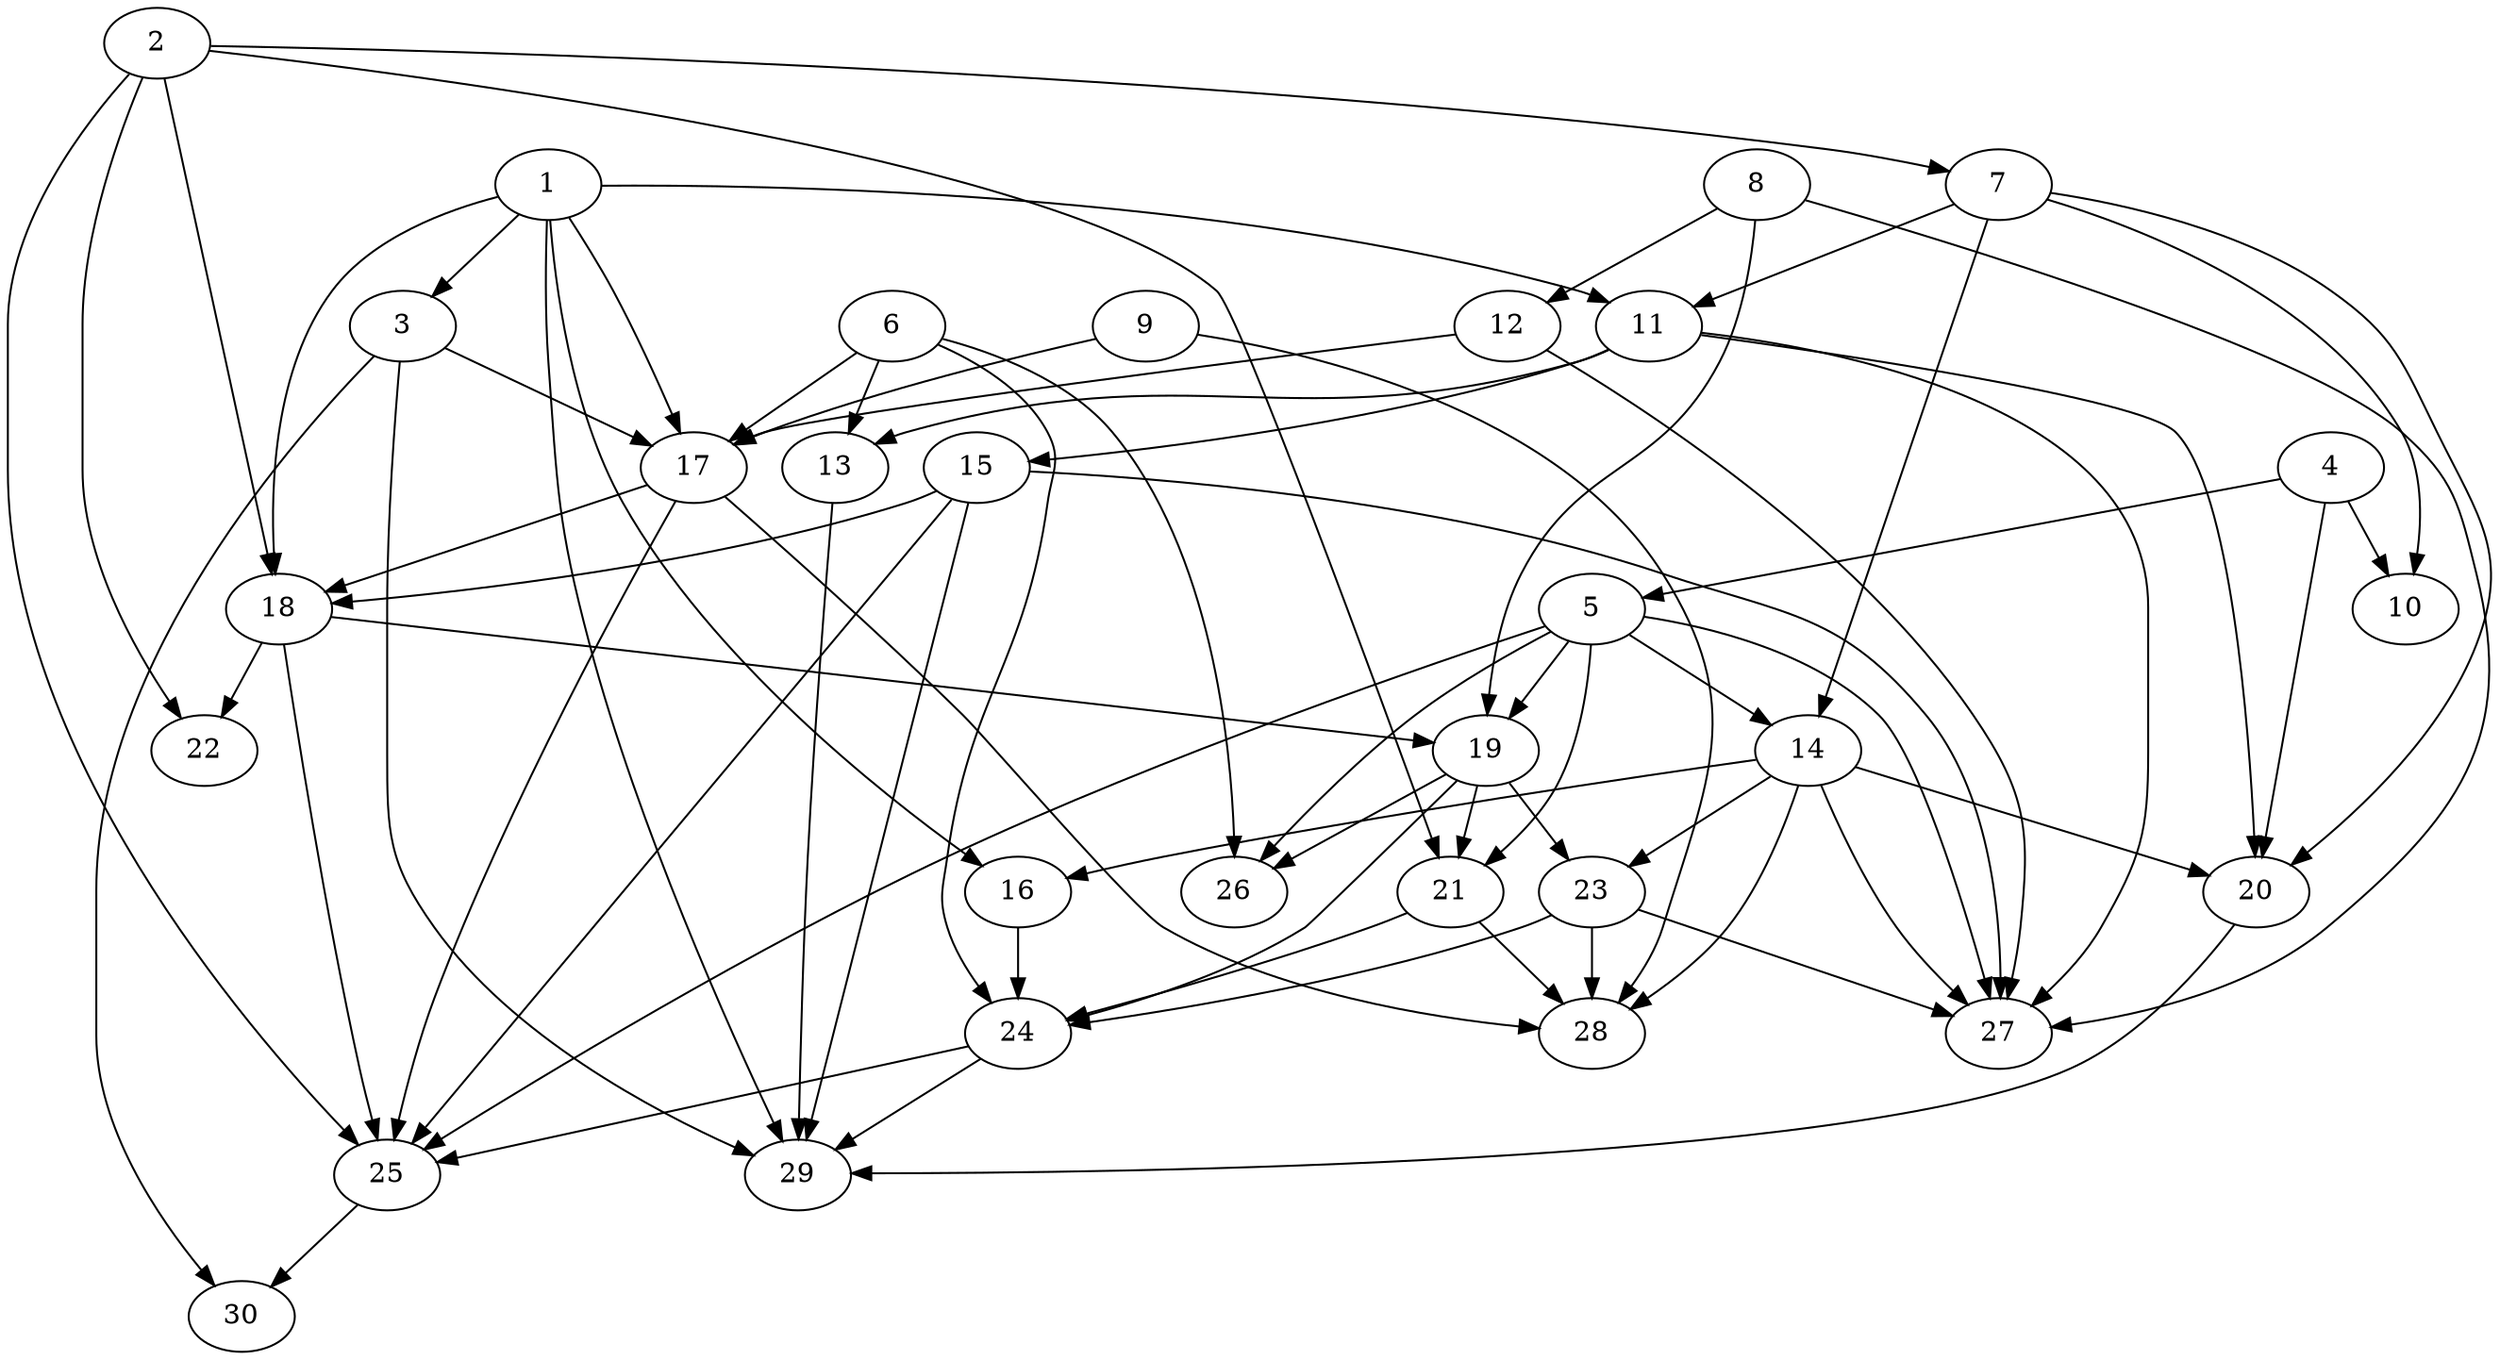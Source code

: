 digraph "Random_Nodes_30_Density_2.40_CCR_0.10_WeightType_Random" {
	1	 [Processor=0,Start=0,Weight=184];
	3	 [Processor=0,Start=184,Weight=237];
	1 -> 3	 [Weight=5];
	11	 [Processor=3,Start=342,Weight=184];
	1 -> 11	 [Weight=9];
	16	 [Processor=1,Start=552,Weight=105];
	1 -> 16	 [Weight=3];
	17	 [Processor=0,Start=421,Weight=184];
	1 -> 17	 [Weight=10];
	18	 [Processor=0,Start=605,Weight=131];
	1 -> 18	 [Weight=10];
	29	 [Processor=2,Start=1352,Weight=237];
	1 -> 29	 [Weight=4];
	2	 [Processor=1,Start=0,Weight=79];
	7	 [Processor=3,Start=210,Weight=53];
	2 -> 7	 [Weight=2];
	2 -> 18	 [Weight=2];
	21	 [Processor=0,Start=815,Weight=263];
	2 -> 21	 [Weight=6];
	22	 [Processor=2,Start=746,Weight=79];
	2 -> 22	 [Weight=8];
	25	 [Processor=0,Start=1341,Weight=237];
	2 -> 25	 [Weight=6];
	3 -> 17	 [Weight=4];
	3 -> 29	 [Weight=7];
	30	 [Processor=0,Start=1578,Weight=237];
	3 -> 30	 [Weight=5];
	4	 [Processor=2,Start=0,Weight=79];
	5	 [Processor=1,Start=237,Weight=105];
	4 -> 5	 [Weight=4];
	10	 [Processor=1,Start=342,Weight=105];
	4 -> 10	 [Weight=3];
	20	 [Processor=2,Start=588,Weight=131];
	4 -> 20	 [Weight=7];
	14	 [Processor=1,Start=447,Weight=105];
	5 -> 14	 [Weight=10];
	19	 [Processor=0,Start=736,Weight=79];
	5 -> 19	 [Weight=6];
	5 -> 21	 [Weight=8];
	5 -> 25	 [Weight=7];
	26	 [Processor=2,Start=878,Weight=53];
	5 -> 26	 [Weight=4];
	27	 [Processor=2,Start=931,Weight=158];
	5 -> 27	 [Weight=8];
	6	 [Processor=3,Start=0,Weight=210];
	13	 [Processor=3,Start=526,Weight=131];
	6 -> 13	 [Weight=4];
	6 -> 17	 [Weight=2];
	24	 [Processor=0,Start=1078,Weight=263];
	6 -> 24	 [Weight=5];
	6 -> 26	 [Weight=4];
	7 -> 10	 [Weight=3];
	7 -> 11	 [Weight=9];
	7 -> 14	 [Weight=9];
	7 -> 20	 [Weight=4];
	8	 [Processor=1,Start=79,Weight=158];
	12	 [Processor=3,Start=263,Weight=79];
	8 -> 12	 [Weight=7];
	8 -> 19	 [Weight=10];
	8 -> 27	 [Weight=2];
	9	 [Processor=2,Start=79,Weight=158];
	9 -> 17	 [Weight=9];
	28	 [Processor=2,Start=1089,Weight=263];
	9 -> 28	 [Weight=4];
	11 -> 13	 [Weight=3];
	15	 [Processor=2,Start=535,Weight=53];
	11 -> 15	 [Weight=9];
	11 -> 20	 [Weight=10];
	11 -> 27	 [Weight=10];
	12 -> 17	 [Weight=10];
	12 -> 27	 [Weight=6];
	13 -> 29	 [Weight=5];
	14 -> 16	 [Weight=2];
	14 -> 20	 [Weight=9];
	23	 [Processor=2,Start=825,Weight=53];
	14 -> 23	 [Weight=4];
	14 -> 27	 [Weight=4];
	14 -> 28	 [Weight=10];
	15 -> 18	 [Weight=7];
	15 -> 25	 [Weight=6];
	15 -> 27	 [Weight=6];
	15 -> 29	 [Weight=5];
	16 -> 24	 [Weight=3];
	17 -> 18	 [Weight=4];
	17 -> 25	 [Weight=10];
	17 -> 28	 [Weight=10];
	18 -> 19	 [Weight=9];
	18 -> 22	 [Weight=10];
	18 -> 25	 [Weight=3];
	19 -> 21	 [Weight=4];
	19 -> 23	 [Weight=8];
	19 -> 24	 [Weight=8];
	19 -> 26	 [Weight=2];
	20 -> 29	 [Weight=3];
	21 -> 24	 [Weight=8];
	21 -> 28	 [Weight=3];
	23 -> 24	 [Weight=5];
	23 -> 27	 [Weight=8];
	23 -> 28	 [Weight=9];
	24 -> 25	 [Weight=4];
	24 -> 29	 [Weight=6];
	25 -> 30	 [Weight=6];
}

